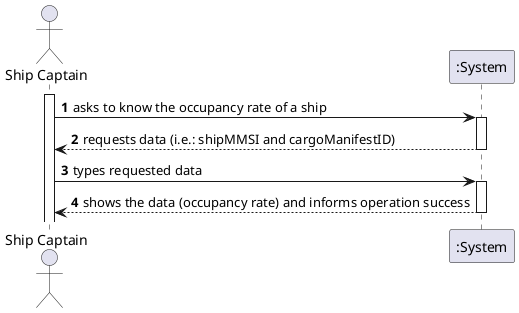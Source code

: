 @startuml
'https://plantuml.com/class-diagram

autonumber
actor "Ship Captain" as SC
activate SC

SC -> ":System": asks to know the occupancy rate of a ship
activate ":System"
":System" --> SC: requests data (i.e.: shipMMSI and cargoManifestID)
deactivate ":System"

SC -> ":System": types requested data
activate ":System"
":System" --> SC : shows the data (occupancy rate) and informs operation success
deactivate ":System"

@enduml